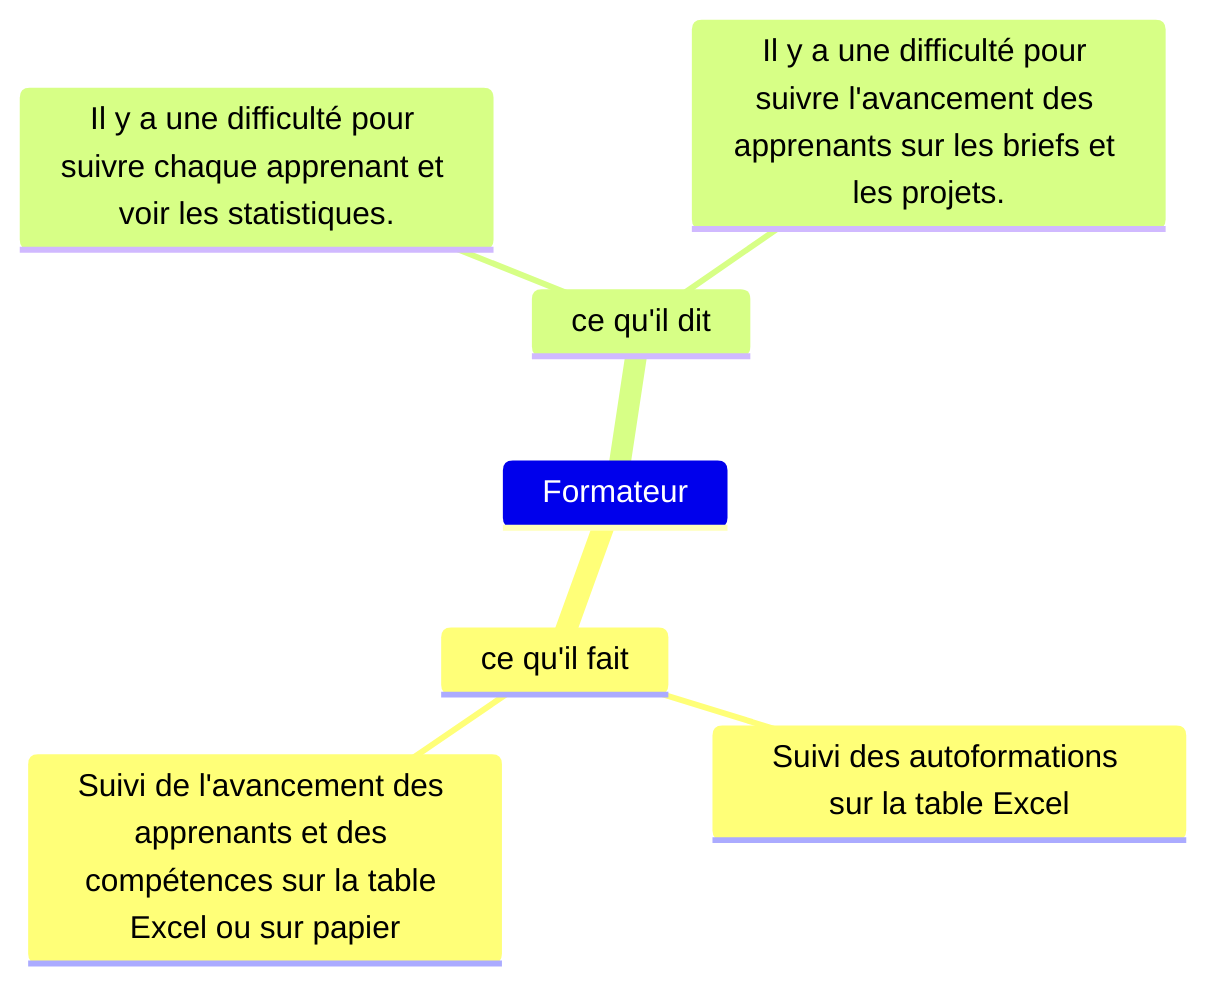 %% @config(../mindmap-config.json)
mindmap
Formateur

      ce qu'il fait
        Suivi des autoformations sur la table Excel
        Suivi de l'avancement des apprenants et des compétences sur la table Excel ou sur papier
      ce qu'il dit
        Il y a une difficulté pour suivre chaque apprenant et voir les statistiques.
        Il y a une difficulté pour suivre l'avancement des apprenants sur les briefs et les projets.